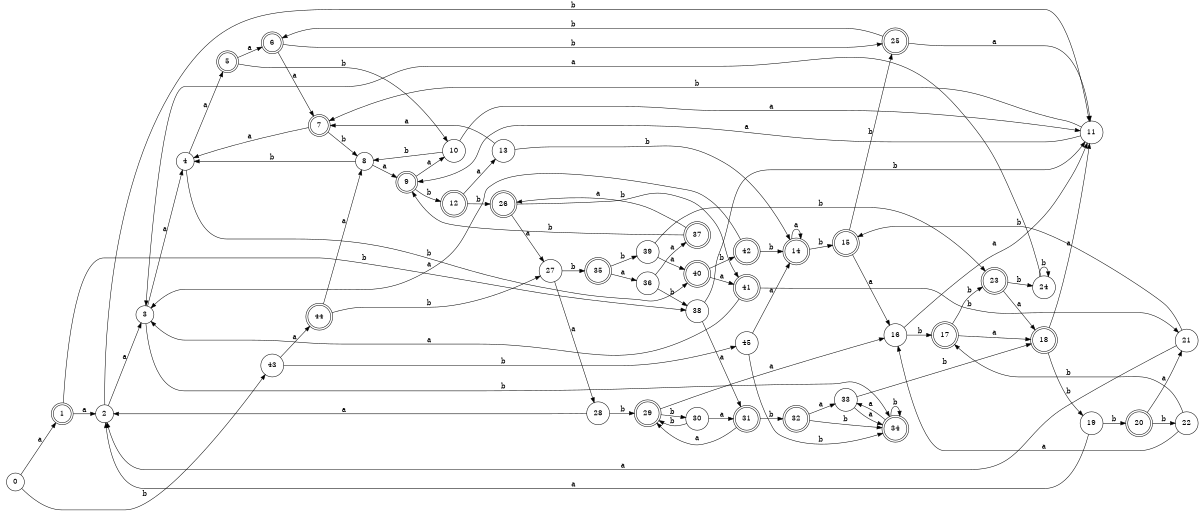 digraph n37_7 {
__start0 [label="" shape="none"];

rankdir=LR;
size="8,5";

s0 [style="filled", color="black", fillcolor="white" shape="circle", label="0"];
s1 [style="rounded,filled", color="black", fillcolor="white" shape="doublecircle", label="1"];
s2 [style="filled", color="black", fillcolor="white" shape="circle", label="2"];
s3 [style="filled", color="black", fillcolor="white" shape="circle", label="3"];
s4 [style="filled", color="black", fillcolor="white" shape="circle", label="4"];
s5 [style="rounded,filled", color="black", fillcolor="white" shape="doublecircle", label="5"];
s6 [style="rounded,filled", color="black", fillcolor="white" shape="doublecircle", label="6"];
s7 [style="rounded,filled", color="black", fillcolor="white" shape="doublecircle", label="7"];
s8 [style="filled", color="black", fillcolor="white" shape="circle", label="8"];
s9 [style="rounded,filled", color="black", fillcolor="white" shape="doublecircle", label="9"];
s10 [style="filled", color="black", fillcolor="white" shape="circle", label="10"];
s11 [style="filled", color="black", fillcolor="white" shape="circle", label="11"];
s12 [style="rounded,filled", color="black", fillcolor="white" shape="doublecircle", label="12"];
s13 [style="filled", color="black", fillcolor="white" shape="circle", label="13"];
s14 [style="rounded,filled", color="black", fillcolor="white" shape="doublecircle", label="14"];
s15 [style="rounded,filled", color="black", fillcolor="white" shape="doublecircle", label="15"];
s16 [style="filled", color="black", fillcolor="white" shape="circle", label="16"];
s17 [style="rounded,filled", color="black", fillcolor="white" shape="doublecircle", label="17"];
s18 [style="rounded,filled", color="black", fillcolor="white" shape="doublecircle", label="18"];
s19 [style="filled", color="black", fillcolor="white" shape="circle", label="19"];
s20 [style="rounded,filled", color="black", fillcolor="white" shape="doublecircle", label="20"];
s21 [style="filled", color="black", fillcolor="white" shape="circle", label="21"];
s22 [style="filled", color="black", fillcolor="white" shape="circle", label="22"];
s23 [style="rounded,filled", color="black", fillcolor="white" shape="doublecircle", label="23"];
s24 [style="filled", color="black", fillcolor="white" shape="circle", label="24"];
s25 [style="rounded,filled", color="black", fillcolor="white" shape="doublecircle", label="25"];
s26 [style="rounded,filled", color="black", fillcolor="white" shape="doublecircle", label="26"];
s27 [style="filled", color="black", fillcolor="white" shape="circle", label="27"];
s28 [style="filled", color="black", fillcolor="white" shape="circle", label="28"];
s29 [style="rounded,filled", color="black", fillcolor="white" shape="doublecircle", label="29"];
s30 [style="filled", color="black", fillcolor="white" shape="circle", label="30"];
s31 [style="rounded,filled", color="black", fillcolor="white" shape="doublecircle", label="31"];
s32 [style="rounded,filled", color="black", fillcolor="white" shape="doublecircle", label="32"];
s33 [style="filled", color="black", fillcolor="white" shape="circle", label="33"];
s34 [style="rounded,filled", color="black", fillcolor="white" shape="doublecircle", label="34"];
s35 [style="rounded,filled", color="black", fillcolor="white" shape="doublecircle", label="35"];
s36 [style="filled", color="black", fillcolor="white" shape="circle", label="36"];
s37 [style="rounded,filled", color="black", fillcolor="white" shape="doublecircle", label="37"];
s38 [style="filled", color="black", fillcolor="white" shape="circle", label="38"];
s39 [style="filled", color="black", fillcolor="white" shape="circle", label="39"];
s40 [style="rounded,filled", color="black", fillcolor="white" shape="doublecircle", label="40"];
s41 [style="rounded,filled", color="black", fillcolor="white" shape="doublecircle", label="41"];
s42 [style="rounded,filled", color="black", fillcolor="white" shape="doublecircle", label="42"];
s43 [style="filled", color="black", fillcolor="white" shape="circle", label="43"];
s44 [style="rounded,filled", color="black", fillcolor="white" shape="doublecircle", label="44"];
s45 [style="filled", color="black", fillcolor="white" shape="circle", label="45"];
s0 -> s1 [label="a"];
s0 -> s43 [label="b"];
s1 -> s2 [label="a"];
s1 -> s38 [label="b"];
s2 -> s3 [label="a"];
s2 -> s11 [label="b"];
s3 -> s4 [label="a"];
s3 -> s34 [label="b"];
s4 -> s5 [label="a"];
s4 -> s40 [label="b"];
s5 -> s6 [label="a"];
s5 -> s10 [label="b"];
s6 -> s7 [label="a"];
s6 -> s25 [label="b"];
s7 -> s4 [label="a"];
s7 -> s8 [label="b"];
s8 -> s9 [label="a"];
s8 -> s4 [label="b"];
s9 -> s10 [label="a"];
s9 -> s12 [label="b"];
s10 -> s11 [label="a"];
s10 -> s8 [label="b"];
s11 -> s9 [label="a"];
s11 -> s7 [label="b"];
s12 -> s13 [label="a"];
s12 -> s26 [label="b"];
s13 -> s7 [label="a"];
s13 -> s14 [label="b"];
s14 -> s14 [label="a"];
s14 -> s15 [label="b"];
s15 -> s16 [label="a"];
s15 -> s25 [label="b"];
s16 -> s11 [label="a"];
s16 -> s17 [label="b"];
s17 -> s18 [label="a"];
s17 -> s23 [label="b"];
s18 -> s11 [label="a"];
s18 -> s19 [label="b"];
s19 -> s2 [label="a"];
s19 -> s20 [label="b"];
s20 -> s21 [label="a"];
s20 -> s22 [label="b"];
s21 -> s2 [label="a"];
s21 -> s15 [label="b"];
s22 -> s16 [label="a"];
s22 -> s17 [label="b"];
s23 -> s18 [label="a"];
s23 -> s24 [label="b"];
s24 -> s3 [label="a"];
s24 -> s24 [label="b"];
s25 -> s11 [label="a"];
s25 -> s6 [label="b"];
s26 -> s27 [label="a"];
s26 -> s41 [label="b"];
s27 -> s28 [label="a"];
s27 -> s35 [label="b"];
s28 -> s2 [label="a"];
s28 -> s29 [label="b"];
s29 -> s16 [label="a"];
s29 -> s30 [label="b"];
s30 -> s31 [label="a"];
s30 -> s29 [label="b"];
s31 -> s29 [label="a"];
s31 -> s32 [label="b"];
s32 -> s33 [label="a"];
s32 -> s34 [label="b"];
s33 -> s34 [label="a"];
s33 -> s18 [label="b"];
s34 -> s33 [label="a"];
s34 -> s34 [label="b"];
s35 -> s36 [label="a"];
s35 -> s39 [label="b"];
s36 -> s37 [label="a"];
s36 -> s38 [label="b"];
s37 -> s26 [label="a"];
s37 -> s9 [label="b"];
s38 -> s31 [label="a"];
s38 -> s11 [label="b"];
s39 -> s40 [label="a"];
s39 -> s23 [label="b"];
s40 -> s41 [label="a"];
s40 -> s42 [label="b"];
s41 -> s3 [label="a"];
s41 -> s21 [label="b"];
s42 -> s3 [label="a"];
s42 -> s14 [label="b"];
s43 -> s44 [label="a"];
s43 -> s45 [label="b"];
s44 -> s8 [label="a"];
s44 -> s27 [label="b"];
s45 -> s14 [label="a"];
s45 -> s34 [label="b"];

}